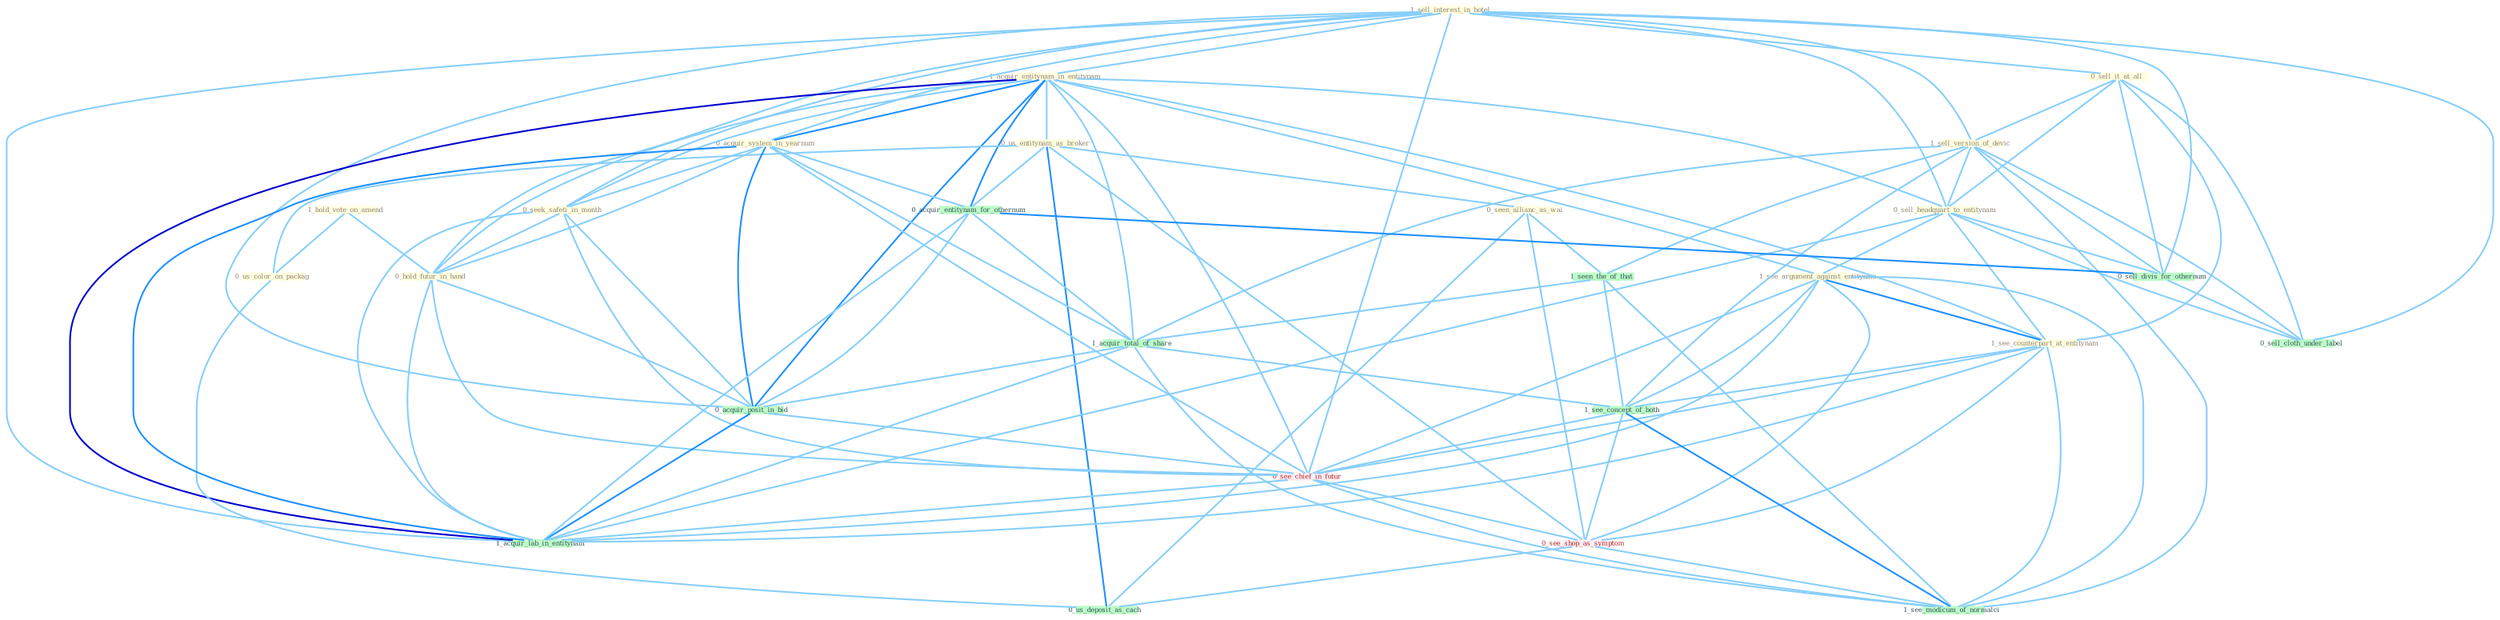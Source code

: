 Graph G{ 
    node
    [shape=polygon,style=filled,width=.5,height=.06,color="#BDFCC9",fixedsize=true,fontsize=4,
    fontcolor="#2f4f4f"];
    {node
    [color="#ffffe0", fontcolor="#8b7d6b"] "1_sell_interest_in_hotel " "0_sell_it_at_all " "1_acquir_entitynam_in_entitynam " "0_us_entitynam_as_broker " "1_sell_version_of_devic " "1_hold_vote_on_amend " "0_sell_headquart_to_entitynam " "0_us_color_on_packag " "0_seen_allianc_as_wai " "1_see_argument_against_entitynam " "0_acquir_system_in_yearnum " "0_seek_safeti_in_month " "0_hold_futur_in_hand " "1_see_counterpart_at_entitynam "}
{node [color="#fff0f5", fontcolor="#b22222"] "0_see_chief_in_futur " "0_see_shop_as_symptom "}
edge [color="#B0E2FF"];

	"1_sell_interest_in_hotel " -- "0_sell_it_at_all " [w="1", color="#87cefa" ];
	"1_sell_interest_in_hotel " -- "1_acquir_entitynam_in_entitynam " [w="1", color="#87cefa" ];
	"1_sell_interest_in_hotel " -- "1_sell_version_of_devic " [w="1", color="#87cefa" ];
	"1_sell_interest_in_hotel " -- "0_sell_headquart_to_entitynam " [w="1", color="#87cefa" ];
	"1_sell_interest_in_hotel " -- "0_acquir_system_in_yearnum " [w="1", color="#87cefa" ];
	"1_sell_interest_in_hotel " -- "0_seek_safeti_in_month " [w="1", color="#87cefa" ];
	"1_sell_interest_in_hotel " -- "0_hold_futur_in_hand " [w="1", color="#87cefa" ];
	"1_sell_interest_in_hotel " -- "0_sell_divis_for_othernum " [w="1", color="#87cefa" ];
	"1_sell_interest_in_hotel " -- "0_sell_cloth_under_label " [w="1", color="#87cefa" ];
	"1_sell_interest_in_hotel " -- "0_acquir_posit_in_bid " [w="1", color="#87cefa" ];
	"1_sell_interest_in_hotel " -- "0_see_chief_in_futur " [w="1", color="#87cefa" ];
	"1_sell_interest_in_hotel " -- "1_acquir_lab_in_entitynam " [w="1", color="#87cefa" ];
	"0_sell_it_at_all " -- "1_sell_version_of_devic " [w="1", color="#87cefa" ];
	"0_sell_it_at_all " -- "0_sell_headquart_to_entitynam " [w="1", color="#87cefa" ];
	"0_sell_it_at_all " -- "1_see_counterpart_at_entitynam " [w="1", color="#87cefa" ];
	"0_sell_it_at_all " -- "0_sell_divis_for_othernum " [w="1", color="#87cefa" ];
	"0_sell_it_at_all " -- "0_sell_cloth_under_label " [w="1", color="#87cefa" ];
	"1_acquir_entitynam_in_entitynam " -- "0_us_entitynam_as_broker " [w="1", color="#87cefa" ];
	"1_acquir_entitynam_in_entitynam " -- "0_sell_headquart_to_entitynam " [w="1", color="#87cefa" ];
	"1_acquir_entitynam_in_entitynam " -- "1_see_argument_against_entitynam " [w="1", color="#87cefa" ];
	"1_acquir_entitynam_in_entitynam " -- "0_acquir_system_in_yearnum " [w="2", color="#1e90ff" , len=0.8];
	"1_acquir_entitynam_in_entitynam " -- "0_seek_safeti_in_month " [w="1", color="#87cefa" ];
	"1_acquir_entitynam_in_entitynam " -- "0_hold_futur_in_hand " [w="1", color="#87cefa" ];
	"1_acquir_entitynam_in_entitynam " -- "1_see_counterpart_at_entitynam " [w="1", color="#87cefa" ];
	"1_acquir_entitynam_in_entitynam " -- "0_acquir_entitynam_for_othernum " [w="2", color="#1e90ff" , len=0.8];
	"1_acquir_entitynam_in_entitynam " -- "1_acquir_total_of_share " [w="1", color="#87cefa" ];
	"1_acquir_entitynam_in_entitynam " -- "0_acquir_posit_in_bid " [w="2", color="#1e90ff" , len=0.8];
	"1_acquir_entitynam_in_entitynam " -- "0_see_chief_in_futur " [w="1", color="#87cefa" ];
	"1_acquir_entitynam_in_entitynam " -- "1_acquir_lab_in_entitynam " [w="3", color="#0000cd" , len=0.6];
	"0_us_entitynam_as_broker " -- "0_us_color_on_packag " [w="1", color="#87cefa" ];
	"0_us_entitynam_as_broker " -- "0_seen_allianc_as_wai " [w="1", color="#87cefa" ];
	"0_us_entitynam_as_broker " -- "0_acquir_entitynam_for_othernum " [w="1", color="#87cefa" ];
	"0_us_entitynam_as_broker " -- "0_see_shop_as_symptom " [w="1", color="#87cefa" ];
	"0_us_entitynam_as_broker " -- "0_us_deposit_as_cach " [w="2", color="#1e90ff" , len=0.8];
	"1_sell_version_of_devic " -- "0_sell_headquart_to_entitynam " [w="1", color="#87cefa" ];
	"1_sell_version_of_devic " -- "1_seen_the_of_that " [w="1", color="#87cefa" ];
	"1_sell_version_of_devic " -- "0_sell_divis_for_othernum " [w="1", color="#87cefa" ];
	"1_sell_version_of_devic " -- "1_acquir_total_of_share " [w="1", color="#87cefa" ];
	"1_sell_version_of_devic " -- "0_sell_cloth_under_label " [w="1", color="#87cefa" ];
	"1_sell_version_of_devic " -- "1_see_concept_of_both " [w="1", color="#87cefa" ];
	"1_sell_version_of_devic " -- "1_see_modicum_of_normalci " [w="1", color="#87cefa" ];
	"1_hold_vote_on_amend " -- "0_us_color_on_packag " [w="1", color="#87cefa" ];
	"1_hold_vote_on_amend " -- "0_hold_futur_in_hand " [w="1", color="#87cefa" ];
	"0_sell_headquart_to_entitynam " -- "1_see_argument_against_entitynam " [w="1", color="#87cefa" ];
	"0_sell_headquart_to_entitynam " -- "1_see_counterpart_at_entitynam " [w="1", color="#87cefa" ];
	"0_sell_headquart_to_entitynam " -- "0_sell_divis_for_othernum " [w="1", color="#87cefa" ];
	"0_sell_headquart_to_entitynam " -- "0_sell_cloth_under_label " [w="1", color="#87cefa" ];
	"0_sell_headquart_to_entitynam " -- "1_acquir_lab_in_entitynam " [w="1", color="#87cefa" ];
	"0_us_color_on_packag " -- "0_us_deposit_as_cach " [w="1", color="#87cefa" ];
	"0_seen_allianc_as_wai " -- "1_seen_the_of_that " [w="1", color="#87cefa" ];
	"0_seen_allianc_as_wai " -- "0_see_shop_as_symptom " [w="1", color="#87cefa" ];
	"0_seen_allianc_as_wai " -- "0_us_deposit_as_cach " [w="1", color="#87cefa" ];
	"1_see_argument_against_entitynam " -- "1_see_counterpart_at_entitynam " [w="2", color="#1e90ff" , len=0.8];
	"1_see_argument_against_entitynam " -- "1_see_concept_of_both " [w="1", color="#87cefa" ];
	"1_see_argument_against_entitynam " -- "0_see_chief_in_futur " [w="1", color="#87cefa" ];
	"1_see_argument_against_entitynam " -- "0_see_shop_as_symptom " [w="1", color="#87cefa" ];
	"1_see_argument_against_entitynam " -- "1_acquir_lab_in_entitynam " [w="1", color="#87cefa" ];
	"1_see_argument_against_entitynam " -- "1_see_modicum_of_normalci " [w="1", color="#87cefa" ];
	"0_acquir_system_in_yearnum " -- "0_seek_safeti_in_month " [w="1", color="#87cefa" ];
	"0_acquir_system_in_yearnum " -- "0_hold_futur_in_hand " [w="1", color="#87cefa" ];
	"0_acquir_system_in_yearnum " -- "0_acquir_entitynam_for_othernum " [w="1", color="#87cefa" ];
	"0_acquir_system_in_yearnum " -- "1_acquir_total_of_share " [w="1", color="#87cefa" ];
	"0_acquir_system_in_yearnum " -- "0_acquir_posit_in_bid " [w="2", color="#1e90ff" , len=0.8];
	"0_acquir_system_in_yearnum " -- "0_see_chief_in_futur " [w="1", color="#87cefa" ];
	"0_acquir_system_in_yearnum " -- "1_acquir_lab_in_entitynam " [w="2", color="#1e90ff" , len=0.8];
	"0_seek_safeti_in_month " -- "0_hold_futur_in_hand " [w="1", color="#87cefa" ];
	"0_seek_safeti_in_month " -- "0_acquir_posit_in_bid " [w="1", color="#87cefa" ];
	"0_seek_safeti_in_month " -- "0_see_chief_in_futur " [w="1", color="#87cefa" ];
	"0_seek_safeti_in_month " -- "1_acquir_lab_in_entitynam " [w="1", color="#87cefa" ];
	"0_hold_futur_in_hand " -- "0_acquir_posit_in_bid " [w="1", color="#87cefa" ];
	"0_hold_futur_in_hand " -- "0_see_chief_in_futur " [w="1", color="#87cefa" ];
	"0_hold_futur_in_hand " -- "1_acquir_lab_in_entitynam " [w="1", color="#87cefa" ];
	"1_see_counterpart_at_entitynam " -- "1_see_concept_of_both " [w="1", color="#87cefa" ];
	"1_see_counterpart_at_entitynam " -- "0_see_chief_in_futur " [w="1", color="#87cefa" ];
	"1_see_counterpart_at_entitynam " -- "0_see_shop_as_symptom " [w="1", color="#87cefa" ];
	"1_see_counterpart_at_entitynam " -- "1_acquir_lab_in_entitynam " [w="1", color="#87cefa" ];
	"1_see_counterpart_at_entitynam " -- "1_see_modicum_of_normalci " [w="1", color="#87cefa" ];
	"0_acquir_entitynam_for_othernum " -- "0_sell_divis_for_othernum " [w="2", color="#1e90ff" , len=0.8];
	"0_acquir_entitynam_for_othernum " -- "1_acquir_total_of_share " [w="1", color="#87cefa" ];
	"0_acquir_entitynam_for_othernum " -- "0_acquir_posit_in_bid " [w="1", color="#87cefa" ];
	"0_acquir_entitynam_for_othernum " -- "1_acquir_lab_in_entitynam " [w="1", color="#87cefa" ];
	"1_seen_the_of_that " -- "1_acquir_total_of_share " [w="1", color="#87cefa" ];
	"1_seen_the_of_that " -- "1_see_concept_of_both " [w="1", color="#87cefa" ];
	"1_seen_the_of_that " -- "1_see_modicum_of_normalci " [w="1", color="#87cefa" ];
	"0_sell_divis_for_othernum " -- "0_sell_cloth_under_label " [w="1", color="#87cefa" ];
	"1_acquir_total_of_share " -- "0_acquir_posit_in_bid " [w="1", color="#87cefa" ];
	"1_acquir_total_of_share " -- "1_see_concept_of_both " [w="1", color="#87cefa" ];
	"1_acquir_total_of_share " -- "1_acquir_lab_in_entitynam " [w="1", color="#87cefa" ];
	"1_acquir_total_of_share " -- "1_see_modicum_of_normalci " [w="1", color="#87cefa" ];
	"0_acquir_posit_in_bid " -- "0_see_chief_in_futur " [w="1", color="#87cefa" ];
	"0_acquir_posit_in_bid " -- "1_acquir_lab_in_entitynam " [w="2", color="#1e90ff" , len=0.8];
	"1_see_concept_of_both " -- "0_see_chief_in_futur " [w="1", color="#87cefa" ];
	"1_see_concept_of_both " -- "0_see_shop_as_symptom " [w="1", color="#87cefa" ];
	"1_see_concept_of_both " -- "1_see_modicum_of_normalci " [w="2", color="#1e90ff" , len=0.8];
	"0_see_chief_in_futur " -- "0_see_shop_as_symptom " [w="1", color="#87cefa" ];
	"0_see_chief_in_futur " -- "1_acquir_lab_in_entitynam " [w="1", color="#87cefa" ];
	"0_see_chief_in_futur " -- "1_see_modicum_of_normalci " [w="1", color="#87cefa" ];
	"0_see_shop_as_symptom " -- "0_us_deposit_as_cach " [w="1", color="#87cefa" ];
	"0_see_shop_as_symptom " -- "1_see_modicum_of_normalci " [w="1", color="#87cefa" ];
}